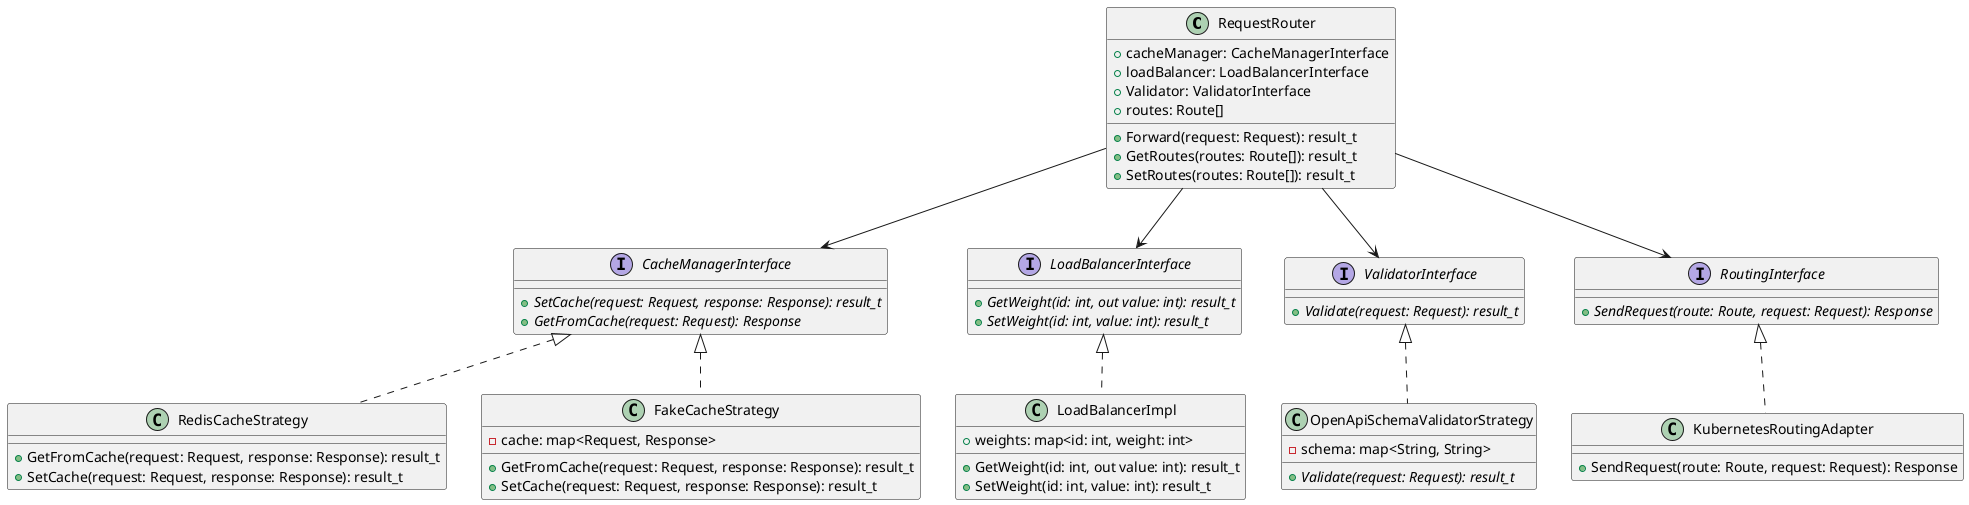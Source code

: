@startuml
class RequestRouter {
  +cacheManager: CacheManagerInterface
  +loadBalancer: LoadBalancerInterface
  +Validator: ValidatorInterface
  +routes: Route[]
  +Forward(request: Request): result_t
  +GetRoutes(routes: Route[]): result_t
  +SetRoutes(routes: Route[]): result_t
}

interface CacheManagerInterface {
  {abstract} +SetCache(request: Request, response: Response): result_t
  {abstract} +GetFromCache(request: Request): Response
}

class RedisCacheStrategy implements CacheManagerInterface {
  +GetFromCache(request: Request, response: Response): result_t
  +SetCache(request: Request, response: Response): result_t
}

class FakeCacheStrategy implements CacheManagerInterface {
  -cache: map<Request, Response>
  +GetFromCache(request: Request, response: Response): result_t
  +SetCache(request: Request, response: Response): result_t
}

interface LoadBalancerInterface {
  {abstract} +GetWeight(id: int, out value: int): result_t
  {abstract} +SetWeight(id: int, value: int): result_t

}

class LoadBalancerImpl implements LoadBalancerInterface {
  +weights: map<id: int, weight: int>
  +GetWeight(id: int, out value: int): result_t
  +SetWeight(id: int, value: int): result_t
}

interface ValidatorInterface {
  {abstract} +Validate(request: Request): result_t
}

class OpenApiSchemaValidatorStrategy implements ValidatorInterface {
  -schema: map<String, String>
  {abstract} +Validate(request: Request): result_t
}

interface RoutingInterface {
  {abstract} +SendRequest(route: Route, request: Request): Response
}

class KubernetesRoutingAdapter implements RoutingInterface {
  +SendRequest(route: Route, request: Request): Response
}

RequestRouter --> RoutingInterface
RequestRouter --> CacheManagerInterface
RequestRouter --> LoadBalancerInterface
RequestRouter --> ValidatorInterface
@enduml
